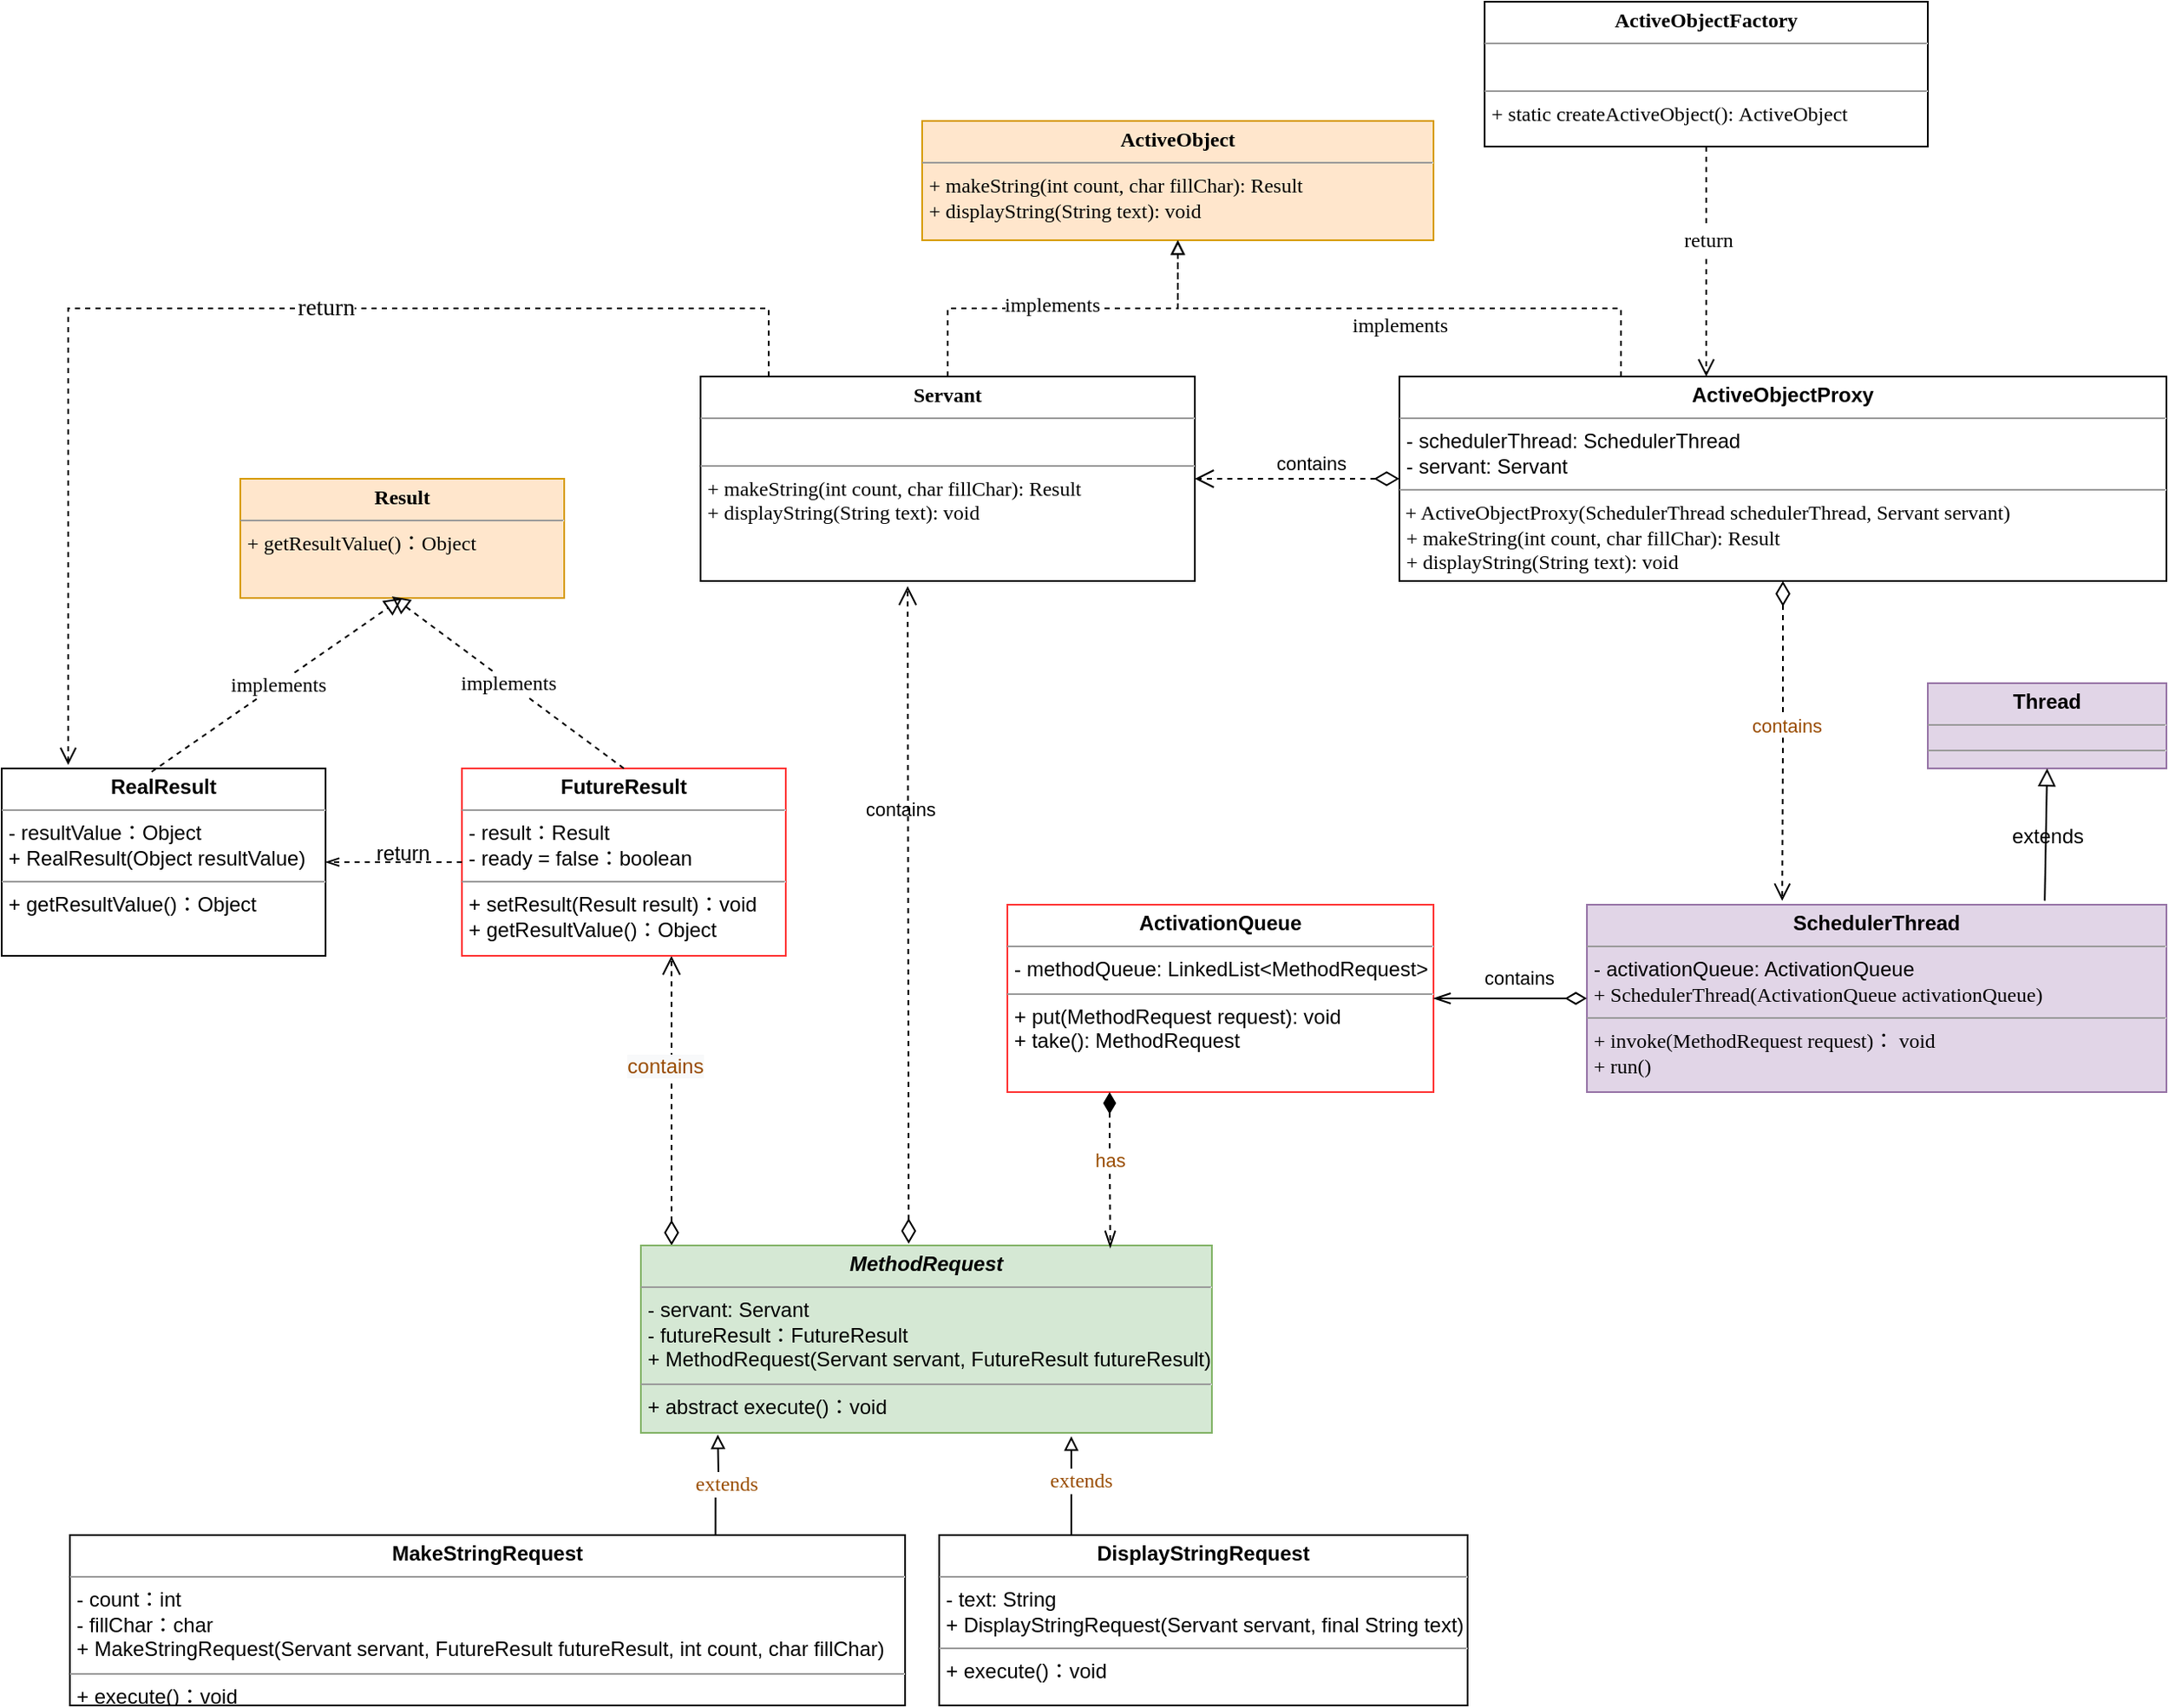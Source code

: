 <mxfile version="16.1.2" type="device"><diagram name="Page-1" id="6133507b-19e7-1e82-6fc7-422aa6c4b21f"><mxGraphModel dx="3073" dy="1018" grid="1" gridSize="10" guides="1" tooltips="1" connect="1" arrows="1" fold="1" page="1" pageScale="1" pageWidth="1400" pageHeight="850" background="none" math="0" shadow="0"><root><mxCell id="0"/><mxCell id="1" parent="0"/><mxCell id="DWbw6lZQ6ep8wTIyr9Xl-5" value="&lt;p style=&quot;margin: 0px ; margin-top: 4px ; text-align: center&quot;&gt;&lt;b&gt;ActiveObject&lt;/b&gt;&lt;br&gt;&lt;/p&gt;&lt;hr size=&quot;1&quot;&gt;&lt;p style=&quot;margin: 0px ; margin-left: 4px&quot;&gt;+ makeString(int count, char fillChar):&amp;nbsp;Result&lt;br&gt;+ displayString(String text): void&lt;/p&gt;" style="verticalAlign=top;align=left;overflow=fill;fontSize=12;fontFamily=Verdana;html=1;fillColor=#ffe6cc;strokeColor=#d79b00;" parent="1" vertex="1"><mxGeometry x="260" y="110" width="300" height="70" as="geometry"/></mxCell><mxCell id="kAMOeX53Jjey9hlCXB79-5" style="edgeStyle=orthogonalEdgeStyle;rounded=0;orthogonalLoop=1;jettySize=auto;html=1;entryX=0.5;entryY=1;entryDx=0;entryDy=0;dashed=1;endArrow=block;endFill=0;" parent="1" source="DWbw6lZQ6ep8wTIyr9Xl-11" target="DWbw6lZQ6ep8wTIyr9Xl-5" edge="1"><mxGeometry relative="1" as="geometry"/></mxCell><mxCell id="kAMOeX53Jjey9hlCXB79-68" value="implements" style="edgeLabel;html=1;align=center;verticalAlign=middle;resizable=0;points=[];fontSize=12;fontFamily=Verdana;" parent="kAMOeX53Jjey9hlCXB79-5" vertex="1" connectable="0"><mxGeometry x="0.36" y="2" relative="1" as="geometry"><mxPoint x="-45" as="offset"/></mxGeometry></mxCell><mxCell id="kAMOeX53Jjey9hlCXB79-122" style="edgeStyle=orthogonalEdgeStyle;rounded=0;orthogonalLoop=1;jettySize=auto;html=1;dashed=1;fontFamily=Verdana;fontSize=12;startArrow=none;startFill=0;endArrow=open;endFill=0;startSize=10;endSize=8;" parent="1" source="DWbw6lZQ6ep8wTIyr9Xl-11" edge="1"><mxGeometry relative="1" as="geometry"><mxPoint x="-241" y="488" as="targetPoint"/><Array as="points"><mxPoint x="170" y="220"/><mxPoint x="-241" y="220"/></Array></mxGeometry></mxCell><mxCell id="kAMOeX53Jjey9hlCXB79-123" value="return" style="edgeLabel;html=1;align=center;verticalAlign=middle;resizable=0;points=[];fontSize=14;fontFamily=Verdana;" parent="kAMOeX53Jjey9hlCXB79-122" vertex="1" connectable="0"><mxGeometry x="-0.127" y="4" relative="1" as="geometry"><mxPoint x="14" y="-4" as="offset"/></mxGeometry></mxCell><mxCell id="DWbw6lZQ6ep8wTIyr9Xl-11" value="&lt;p style=&quot;margin: 0px ; margin-top: 4px ; text-align: center&quot;&gt;&lt;b&gt;Servant&lt;/b&gt;&lt;/p&gt;&lt;hr size=&quot;1&quot;&gt;&lt;br&gt;&lt;hr size=&quot;1&quot;&gt;&lt;p style=&quot;margin: 0px ; margin-left: 4px&quot;&gt;+ makeString(int count, char fillChar):&amp;nbsp;Result&lt;br&gt;+ displayString(String text): void&lt;/p&gt;" style="verticalAlign=top;align=left;overflow=fill;fontSize=12;fontFamily=Verdana;html=1;" parent="1" vertex="1"><mxGeometry x="130" y="260" width="290" height="120" as="geometry"/></mxCell><mxCell id="kAMOeX53Jjey9hlCXB79-7" style="edgeStyle=orthogonalEdgeStyle;rounded=0;orthogonalLoop=1;jettySize=auto;html=1;entryX=0.5;entryY=1;entryDx=0;entryDy=0;dashed=1;startArrow=none;startFill=0;endArrow=block;endFill=0;" parent="1" source="kAMOeX53Jjey9hlCXB79-4" target="DWbw6lZQ6ep8wTIyr9Xl-5" edge="1"><mxGeometry relative="1" as="geometry"><Array as="points"><mxPoint x="670" y="220"/><mxPoint x="410" y="220"/></Array></mxGeometry></mxCell><mxCell id="kAMOeX53Jjey9hlCXB79-4" value="&lt;p style=&quot;margin: 0px ; margin-top: 4px ; text-align: center&quot;&gt;&lt;b&gt;ActiveObjectProxy&lt;br&gt;&lt;/b&gt;&lt;/p&gt;&lt;hr size=&quot;1&quot;&gt;&lt;p style=&quot;margin: 0px ; margin-left: 4px&quot;&gt;- schedulerThread:&amp;nbsp;SchedulerThread&lt;/p&gt;&lt;p style=&quot;margin: 0px ; margin-left: 4px&quot;&gt;-&amp;nbsp;servant:&amp;nbsp;Servant&lt;/p&gt;&lt;hr size=&quot;1&quot;&gt;&lt;p style=&quot;margin: 0px ; margin-left: 4px&quot;&gt;&lt;/p&gt;&amp;nbsp;&lt;font face=&quot;Verdana&quot;&gt;+ ActiveObjectProxy(SchedulerThread schedulerThread, Servant servant)&lt;br&gt;&lt;/font&gt;&lt;p style=&quot;margin: 0px ; margin-left: 4px&quot;&gt;&lt;font face=&quot;Verdana&quot;&gt;+ makeString(int count, char fillChar):&amp;nbsp;Result&lt;br&gt;+ displayString(String text): void&lt;/font&gt;&lt;br&gt;&lt;/p&gt;&lt;p style=&quot;margin: 0px ; margin-left: 4px&quot;&gt;&lt;font face=&quot;Verdana&quot;&gt;&lt;br&gt;&lt;/font&gt;&lt;/p&gt;" style="verticalAlign=top;align=left;overflow=fill;fontSize=12;fontFamily=Helvetica;html=1;" parent="1" vertex="1"><mxGeometry x="540" y="260" width="450" height="120" as="geometry"/></mxCell><mxCell id="kAMOeX53Jjey9hlCXB79-11" value="contains" style="endArrow=open;html=1;endSize=9;startArrow=diamondThin;startSize=12;startFill=0;edgeStyle=orthogonalEdgeStyle;align=left;verticalAlign=bottom;rounded=0;dashed=1;" parent="1" target="DWbw6lZQ6ep8wTIyr9Xl-11" edge="1"><mxGeometry x="0.231" relative="1" as="geometry"><mxPoint x="540" y="320" as="sourcePoint"/><mxPoint x="690" y="319.5" as="targetPoint"/><Array as="points"><mxPoint x="480" y="320"/><mxPoint x="480" y="320"/></Array><mxPoint as="offset"/></mxGeometry></mxCell><mxCell id="kAMOeX53Jjey9hlCXB79-130" value="" style="edgeStyle=orthogonalEdgeStyle;rounded=0;orthogonalLoop=1;jettySize=auto;html=1;fontFamily=Verdana;fontSize=12;startArrow=none;startFill=0;endArrow=open;endFill=0;startSize=10;endSize=8;dashed=1;" parent="1" source="kAMOeX53Jjey9hlCXB79-46" edge="1"><mxGeometry relative="1" as="geometry"><mxPoint x="720" y="260" as="targetPoint"/></mxGeometry></mxCell><mxCell id="kAMOeX53Jjey9hlCXB79-131" value="return" style="edgeLabel;html=1;align=center;verticalAlign=middle;resizable=0;points=[];fontSize=12;fontFamily=Verdana;" parent="kAMOeX53Jjey9hlCXB79-130" vertex="1" connectable="0"><mxGeometry x="0.395" relative="1" as="geometry"><mxPoint y="-39" as="offset"/></mxGeometry></mxCell><mxCell id="kAMOeX53Jjey9hlCXB79-46" value="&lt;p style=&quot;margin: 0px ; margin-top: 4px ; text-align: center&quot;&gt;&lt;b&gt;ActiveObjectFactory&lt;/b&gt;&lt;/p&gt;&lt;hr size=&quot;1&quot;&gt;&lt;br&gt;&lt;hr size=&quot;1&quot;&gt;&lt;p style=&quot;margin: 0px ; margin-left: 4px&quot;&gt;+ static createActiveObject():&amp;nbsp;ActiveObject&lt;br&gt;&lt;/p&gt;" style="verticalAlign=top;align=left;overflow=fill;fontSize=12;fontFamily=Verdana;html=1;" parent="1" vertex="1"><mxGeometry x="590" y="40" width="260" height="85" as="geometry"/></mxCell><mxCell id="kAMOeX53Jjey9hlCXB79-54" value="&lt;p style=&quot;margin: 0px ; margin-top: 4px ; text-align: center&quot;&gt;&lt;b&gt;Thread&lt;/b&gt;&lt;/p&gt;&lt;hr size=&quot;1&quot;&gt;&lt;div style=&quot;height: 2px&quot;&gt;&lt;/div&gt;&lt;div style=&quot;height: 2px&quot;&gt;&lt;hr size=&quot;1&quot;&gt;&lt;br&gt;&lt;/div&gt;" style="verticalAlign=top;align=left;overflow=fill;fontSize=12;fontFamily=Helvetica;html=1;fillColor=#e1d5e7;strokeColor=#9673a6;" parent="1" vertex="1"><mxGeometry x="850" y="440" width="140" height="50" as="geometry"/></mxCell><mxCell id="kAMOeX53Jjey9hlCXB79-61" value="&lt;font color=&quot;#994c00&quot;&gt;contains&lt;/font&gt;" style="endArrow=open;html=1;endSize=8;startArrow=diamondThin;startSize=12;startFill=0;edgeStyle=orthogonalEdgeStyle;align=left;verticalAlign=bottom;rounded=0;dashed=1;entryX=0.337;entryY=-0.021;entryDx=0;entryDy=0;entryPerimeter=0;" parent="1" source="kAMOeX53Jjey9hlCXB79-4" target="kAMOeX53Jjey9hlCXB79-105" edge="1"><mxGeometry x="-0.002" y="-20" relative="1" as="geometry"><mxPoint x="740" y="400" as="sourcePoint"/><mxPoint x="740" y="550" as="targetPoint"/><Array as="points"/><mxPoint as="offset"/></mxGeometry></mxCell><mxCell id="kAMOeX53Jjey9hlCXB79-69" value="implements" style="edgeLabel;html=1;align=center;verticalAlign=middle;resizable=0;points=[];fontSize=12;fontFamily=Verdana;" parent="1" vertex="1" connectable="0"><mxGeometry x="540" y="230" as="geometry"/></mxCell><mxCell id="kAMOeX53Jjey9hlCXB79-74" value="&lt;p style=&quot;margin: 0px ; margin-top: 4px ; text-align: center&quot;&gt;&lt;b&gt;ActivationQueue&lt;/b&gt;&lt;br&gt;&lt;/p&gt;&lt;hr size=&quot;1&quot;&gt;&lt;p style=&quot;margin: 0px ; margin-left: 4px&quot;&gt;- methodQueue: LinkedList&amp;lt;MethodRequest&amp;gt;&lt;/p&gt;&lt;hr size=&quot;1&quot;&gt;&lt;p style=&quot;margin: 0px ; margin-left: 4px&quot;&gt;+ put(MethodRequest request): void&lt;/p&gt;&lt;p style=&quot;margin: 0px 0px 0px 4px&quot;&gt;+ take():&amp;nbsp;MethodRequest&lt;/p&gt;" style="verticalAlign=top;align=left;overflow=fill;fontSize=12;fontFamily=Helvetica;html=1;strokeColor=#FF3333;" parent="1" vertex="1"><mxGeometry x="310" y="570" width="250" height="110" as="geometry"/></mxCell><mxCell id="ebF2E2E3S76gGAmd3ldB-8" style="edgeStyle=orthogonalEdgeStyle;rounded=0;orthogonalLoop=1;jettySize=auto;html=1;entryX=0.647;entryY=1;entryDx=0;entryDy=0;entryPerimeter=0;dashed=1;endArrow=open;endFill=0;startArrow=diamondThin;startFill=0;endSize=9;startSize=12;" parent="1" source="kAMOeX53Jjey9hlCXB79-77" target="kAMOeX53Jjey9hlCXB79-114" edge="1"><mxGeometry relative="1" as="geometry"><Array as="points"><mxPoint x="113" y="650"/><mxPoint x="113" y="650"/></Array></mxGeometry></mxCell><mxCell id="y3ieK6kWa8vHmbZLya2x-10" value="&lt;span style=&quot;font-size: 12px ; background-color: rgb(248 , 249 , 250)&quot;&gt;contains&lt;br&gt;&lt;/span&gt;" style="edgeLabel;html=1;align=center;verticalAlign=middle;resizable=0;points=[];fontColor=#994C00;" vertex="1" connectable="0" parent="ebF2E2E3S76gGAmd3ldB-8"><mxGeometry x="0.243" y="4" relative="1" as="geometry"><mxPoint as="offset"/></mxGeometry></mxCell><mxCell id="kAMOeX53Jjey9hlCXB79-77" value="&lt;p style=&quot;margin: 0px ; margin-top: 4px ; text-align: center&quot;&gt;&lt;b&gt;&lt;i&gt;MethodRequest&lt;/i&gt;&lt;/b&gt;&lt;br&gt;&lt;/p&gt;&lt;hr size=&quot;1&quot;&gt;&lt;p style=&quot;margin: 0px ; margin-left: 4px&quot;&gt;- servant:&amp;nbsp;Servant&lt;/p&gt;&lt;p style=&quot;margin: 0px ; margin-left: 4px&quot;&gt;-&amp;nbsp;futureResult：FutureResult&lt;/p&gt;&lt;p style=&quot;margin: 0px 0px 0px 4px&quot;&gt;+&amp;nbsp;MethodRequest(Servant servant, FutureResult futureResult)&lt;/p&gt;&lt;hr size=&quot;1&quot;&gt;&lt;p style=&quot;margin: 0px ; margin-left: 4px&quot;&gt;&lt;span&gt;+&amp;nbsp;abstract execute()：void&amp;nbsp;&lt;/span&gt;&lt;br&gt;&lt;/p&gt;" style="verticalAlign=top;align=left;overflow=fill;fontSize=12;fontFamily=Helvetica;html=1;fillColor=#d5e8d4;strokeColor=#82b366;" parent="1" vertex="1"><mxGeometry x="95" y="770" width="335" height="110" as="geometry"/></mxCell><mxCell id="kAMOeX53Jjey9hlCXB79-100" style="edgeStyle=orthogonalEdgeStyle;rounded=0;orthogonalLoop=1;jettySize=auto;html=1;fontFamily=Verdana;fontSize=12;startArrow=none;startFill=0;endArrow=block;endFill=0;entryX=0.272;entryY=1.009;entryDx=0;entryDy=0;entryPerimeter=0;exitX=0.773;exitY=0.009;exitDx=0;exitDy=0;exitPerimeter=0;fontColor=#994C00;" parent="1" source="kAMOeX53Jjey9hlCXB79-83" edge="1"><mxGeometry relative="1" as="geometry"><mxPoint x="140.12" y="880.99" as="targetPoint"/><Array as="points"/><mxPoint x="140" y="980" as="sourcePoint"/></mxGeometry></mxCell><mxCell id="kAMOeX53Jjey9hlCXB79-106" value="extends" style="edgeLabel;html=1;align=center;verticalAlign=middle;resizable=0;points=[];fontSize=12;fontFamily=Verdana;fontColor=#994C00;" parent="kAMOeX53Jjey9hlCXB79-100" vertex="1" connectable="0"><mxGeometry x="0.114" y="-4" relative="1" as="geometry"><mxPoint y="2" as="offset"/></mxGeometry></mxCell><mxCell id="kAMOeX53Jjey9hlCXB79-83" value="&lt;p style=&quot;margin: 0px ; margin-top: 4px ; text-align: center&quot;&gt;&lt;b&gt;MakeStringRequest&lt;/b&gt;&lt;br&gt;&lt;/p&gt;&lt;hr size=&quot;1&quot;&gt;&lt;p style=&quot;margin: 0px ; margin-left: 4px&quot;&gt;- count：int&lt;/p&gt;&lt;p style=&quot;margin: 0px ; margin-left: 4px&quot;&gt;-&amp;nbsp;fillChar：char&lt;/p&gt;&lt;p style=&quot;margin: 0px 0px 0px 4px&quot;&gt;+&amp;nbsp;MakeStringRequest(Servant servant, FutureResult futureResult, int count, char fillChar)&lt;/p&gt;&lt;hr size=&quot;1&quot;&gt;&lt;p style=&quot;margin: 0px ; margin-left: 4px&quot;&gt;&lt;span&gt;+&amp;nbsp;execute()：void&lt;/span&gt;&lt;br&gt;&lt;/p&gt;" style="verticalAlign=top;align=left;overflow=fill;fontSize=12;fontFamily=Helvetica;html=1;" parent="1" vertex="1"><mxGeometry x="-240" y="940" width="490" height="100" as="geometry"/></mxCell><mxCell id="kAMOeX53Jjey9hlCXB79-84" value="&lt;p style=&quot;margin: 0px ; margin-top: 4px ; text-align: center&quot;&gt;&lt;b&gt;DisplayStringRequest&lt;/b&gt;&lt;br&gt;&lt;/p&gt;&lt;hr size=&quot;1&quot;&gt;&lt;p style=&quot;margin: 0px ; margin-left: 4px&quot;&gt;- text:&amp;nbsp;String&lt;br&gt;&lt;/p&gt;&lt;p style=&quot;margin: 0px 0px 0px 4px&quot;&gt;+&amp;nbsp;DisplayStringRequest(Servant servant, final String text)&lt;/p&gt;&lt;hr size=&quot;1&quot;&gt;&lt;p style=&quot;margin: 0px ; margin-left: 4px&quot;&gt;&lt;span&gt;+&amp;nbsp;execute()：void&lt;/span&gt;&lt;br&gt;&lt;/p&gt;" style="verticalAlign=top;align=left;overflow=fill;fontSize=12;fontFamily=Helvetica;html=1;" parent="1" vertex="1"><mxGeometry x="270" y="940" width="310" height="100" as="geometry"/></mxCell><mxCell id="kAMOeX53Jjey9hlCXB79-105" value="&lt;p style=&quot;margin: 0px ; margin-top: 4px ; text-align: center&quot;&gt;&lt;b&gt;SchedulerThread&lt;/b&gt;&lt;br&gt;&lt;/p&gt;&lt;hr size=&quot;1&quot;&gt;&lt;p style=&quot;margin: 0px ; margin-left: 4px&quot;&gt;-&lt;span&gt;&amp;nbsp;activationQueue: ActivationQueue&amp;nbsp;&lt;/span&gt;&lt;/p&gt;&lt;p style=&quot;margin: 0px ; margin-left: 4px&quot;&gt;&lt;font face=&quot;Verdana&quot;&gt;+ SchedulerThread(ActivationQueue activationQueue)&lt;/font&gt;&lt;/p&gt;&lt;hr size=&quot;1&quot;&gt;&lt;p style=&quot;margin: 0px ; margin-left: 4px&quot;&gt;&lt;/p&gt;&lt;p style=&quot;margin: 0px ; margin-left: 4px&quot;&gt;&lt;font face=&quot;Verdana&quot;&gt;+ invoke(MethodRequest request)：&amp;nbsp;void&lt;/font&gt;&lt;/p&gt;&lt;p style=&quot;margin: 0px ; margin-left: 4px&quot;&gt;&lt;font face=&quot;Verdana&quot;&gt;+ run()&lt;/font&gt;&lt;/p&gt;&lt;p style=&quot;margin: 0px ; margin-left: 4px&quot;&gt;&lt;font face=&quot;Verdana&quot;&gt;&lt;br&gt;&lt;/font&gt;&lt;/p&gt;&lt;p style=&quot;margin: 0px ; margin-left: 4px&quot;&gt;&lt;font face=&quot;Verdana&quot;&gt;&lt;br&gt;&lt;/font&gt;&lt;/p&gt;" style="verticalAlign=top;align=left;overflow=fill;fontSize=12;fontFamily=Helvetica;html=1;fillColor=#e1d5e7;strokeColor=#9673a6;" parent="1" vertex="1"><mxGeometry x="650" y="570" width="340" height="110" as="geometry"/></mxCell><mxCell id="kAMOeX53Jjey9hlCXB79-114" value="&lt;p style=&quot;margin: 0px ; margin-top: 4px ; text-align: center&quot;&gt;&lt;b&gt;FutureResult&lt;/b&gt;&lt;br&gt;&lt;/p&gt;&lt;hr size=&quot;1&quot;&gt;&lt;p style=&quot;margin: 0px ; margin-left: 4px&quot;&gt;-&amp;nbsp;result：Result&lt;br&gt;-&amp;nbsp;ready = false：boolean&lt;/p&gt;&lt;hr size=&quot;1&quot;&gt;&lt;p style=&quot;margin: 0px ; margin-left: 4px&quot;&gt;+&amp;nbsp;setResult(Result result)：void&lt;/p&gt;&lt;p style=&quot;margin: 0px 0px 0px 4px&quot;&gt;+&amp;nbsp;getResultValue()：Object&lt;/p&gt;" style="verticalAlign=top;align=left;overflow=fill;fontSize=12;fontFamily=Helvetica;html=1;strokeColor=#FF3333;" parent="1" vertex="1"><mxGeometry x="-10" y="490" width="190" height="110" as="geometry"/></mxCell><mxCell id="kAMOeX53Jjey9hlCXB79-115" value="&lt;p style=&quot;margin: 0px ; margin-top: 4px ; text-align: center&quot;&gt;&lt;b&gt;Result&lt;/b&gt;&lt;br&gt;&lt;/p&gt;&lt;hr size=&quot;1&quot;&gt;&lt;p style=&quot;margin: 0px ; margin-left: 4px&quot;&gt;+&amp;nbsp;getResultValue()：Object&lt;/p&gt;" style="verticalAlign=top;align=left;overflow=fill;fontSize=12;fontFamily=Verdana;html=1;fillColor=#ffe6cc;strokeColor=#d79b00;" parent="1" vertex="1"><mxGeometry x="-140" y="320" width="190" height="70" as="geometry"/></mxCell><mxCell id="kAMOeX53Jjey9hlCXB79-118" value="implements" style="endArrow=block;endSize=8;endFill=0;html=1;rounded=0;dashed=1;fontFamily=Verdana;fontSize=12;entryX=0.468;entryY=0.986;entryDx=0;entryDy=0;entryPerimeter=0;exitX=0.5;exitY=0;exitDx=0;exitDy=0;" parent="1" source="kAMOeX53Jjey9hlCXB79-114" target="kAMOeX53Jjey9hlCXB79-115" edge="1"><mxGeometry width="160" relative="1" as="geometry"><mxPoint x="80" y="485" as="sourcePoint"/><mxPoint x="20" y="455" as="targetPoint"/><mxPoint as="offset"/></mxGeometry></mxCell><mxCell id="kAMOeX53Jjey9hlCXB79-120" value="&lt;p style=&quot;margin: 0px ; margin-top: 4px ; text-align: center&quot;&gt;&lt;b&gt;RealResult&lt;/b&gt;&lt;br&gt;&lt;/p&gt;&lt;hr size=&quot;1&quot;&gt;&lt;p style=&quot;margin: 0px ; margin-left: 4px&quot;&gt;-&amp;nbsp;resultValue：Object&lt;/p&gt;&lt;p style=&quot;margin: 0px 0px 0px 4px&quot;&gt;+&amp;nbsp;RealResult(Object resultValue)&lt;/p&gt;&lt;hr size=&quot;1&quot;&gt;&lt;p style=&quot;margin: 0px ; margin-left: 4px&quot;&gt;&lt;span&gt;+&amp;nbsp;getResultValue()：Object&lt;/span&gt;&lt;br&gt;&lt;/p&gt;" style="verticalAlign=top;align=left;overflow=fill;fontSize=12;fontFamily=Helvetica;html=1;" parent="1" vertex="1"><mxGeometry x="-280" y="490" width="190" height="110" as="geometry"/></mxCell><mxCell id="kAMOeX53Jjey9hlCXB79-121" value="implements" style="endArrow=block;endSize=8;endFill=0;html=1;rounded=0;dashed=1;fontFamily=Verdana;fontSize=12;entryX=0.5;entryY=1;entryDx=0;entryDy=0;exitX=0.463;exitY=0.018;exitDx=0;exitDy=0;exitPerimeter=0;" parent="1" source="kAMOeX53Jjey9hlCXB79-120" target="kAMOeX53Jjey9hlCXB79-115" edge="1"><mxGeometry width="160" relative="1" as="geometry"><mxPoint x="-200" y="470.98" as="sourcePoint"/><mxPoint x="-71.08" y="390" as="targetPoint"/><mxPoint as="offset"/></mxGeometry></mxCell><mxCell id="kAMOeX53Jjey9hlCXB79-174" value="" style="group" parent="1" vertex="1" connectable="0"><mxGeometry x="455" y="800" width="30" height="20" as="geometry"/></mxCell><mxCell id="kAMOeX53Jjey9hlCXB79-172" style="edgeStyle=none;rounded=0;orthogonalLoop=1;jettySize=auto;html=1;entryX=0.822;entryY=0.013;entryDx=0;entryDy=0;dashed=1;fontFamily=Verdana;fontSize=10;startArrow=diamondThin;startFill=1;endArrow=openThin;endFill=0;startSize=10;endSize=8;entryPerimeter=0;" parent="kAMOeX53Jjey9hlCXB79-174" target="kAMOeX53Jjey9hlCXB79-77" edge="1"><mxGeometry relative="1" as="geometry"><mxPoint x="-85" y="-120" as="sourcePoint"/><Array as="points"><mxPoint x="-85" y="-90"/></Array></mxGeometry></mxCell><mxCell id="y3ieK6kWa8vHmbZLya2x-5" value="has" style="edgeLabel;html=1;align=center;verticalAlign=middle;resizable=0;points=[];fontColor=#994C00;" vertex="1" connectable="0" parent="kAMOeX53Jjey9hlCXB79-172"><mxGeometry x="-0.133" relative="1" as="geometry"><mxPoint as="offset"/></mxGeometry></mxCell><mxCell id="LAgDdQS4EzlVCC9RCXSI-4" value="" style="group;rotation=90;" parent="1" vertex="1" connectable="0"><mxGeometry x="580" y="640" width="60" height="20" as="geometry"/></mxCell><mxCell id="kAMOeX53Jjey9hlCXB79-161" style="edgeStyle=orthogonalEdgeStyle;rounded=0;orthogonalLoop=1;jettySize=auto;html=1;entryX=1;entryY=0.5;entryDx=0;entryDy=0;fontFamily=Verdana;fontSize=10;startArrow=diamondThin;startFill=0;endArrow=openThin;endFill=0;startSize=10;endSize=8;" parent="LAgDdQS4EzlVCC9RCXSI-4" source="kAMOeX53Jjey9hlCXB79-105" target="kAMOeX53Jjey9hlCXB79-74" edge="1"><mxGeometry relative="1" as="geometry"/></mxCell><mxCell id="LAgDdQS4EzlVCC9RCXSI-15" value="" style="group" parent="1" vertex="1" connectable="0"><mxGeometry x="225" y="500" width="40" height="30" as="geometry"/></mxCell><mxCell id="kAMOeX53Jjey9hlCXB79-171" value="" style="group" parent="LAgDdQS4EzlVCC9RCXSI-15" vertex="1" connectable="0"><mxGeometry width="40" height="30" as="geometry"/></mxCell><mxCell id="kAMOeX53Jjey9hlCXB79-167" value="&lt;span style=&quot;color: rgb(0, 0, 0); font-family: helvetica; font-size: 11px; font-style: normal; font-weight: 400; letter-spacing: normal; text-align: left; text-indent: 0px; text-transform: none; word-spacing: 0px; background-color: rgb(255, 255, 255); display: inline; float: none;&quot;&gt;contains&lt;/span&gt;" style="text;whiteSpace=wrap;html=1;fontSize=12;fontFamily=Verdana;" parent="kAMOeX53Jjey9hlCXB79-171" vertex="1"><mxGeometry width="40" height="30" as="geometry"/></mxCell><mxCell id="kAMOeX53Jjey9hlCXB79-113" value="" style="endArrow=open;html=1;endSize=9;startArrow=diamondThin;startSize=12;startFill=0;align=left;verticalAlign=bottom;rounded=0;dashed=1;entryX=0.419;entryY=1.025;entryDx=0;entryDy=0;entryPerimeter=0;exitX=0.469;exitY=-0.009;exitDx=0;exitDy=0;exitPerimeter=0;" parent="LAgDdQS4EzlVCC9RCXSI-15" source="kAMOeX53Jjey9hlCXB79-77" target="DWbw6lZQ6ep8wTIyr9Xl-11" edge="1"><mxGeometry x="0.097" y="-19" relative="1" as="geometry"><mxPoint x="27" y="190" as="sourcePoint"/><mxPoint x="-35" y="-40" as="targetPoint"/><mxPoint as="offset"/></mxGeometry></mxCell><mxCell id="LAgDdQS4EzlVCC9RCXSI-16" value="" style="group" parent="1" vertex="1" connectable="0"><mxGeometry x="348" y="881.998" width="5.0" height="26" as="geometry"/></mxCell><mxCell id="kAMOeX53Jjey9hlCXB79-101" style="edgeStyle=orthogonalEdgeStyle;rounded=0;orthogonalLoop=1;jettySize=auto;html=1;fontFamily=Verdana;fontSize=12;startArrow=none;startFill=0;endArrow=block;endFill=0;exitX=0.25;exitY=0;exitDx=0;exitDy=0;" parent="LAgDdQS4EzlVCC9RCXSI-16" source="kAMOeX53Jjey9hlCXB79-84" edge="1"><mxGeometry relative="1" as="geometry"><mxPoint x="31" y="78.002" as="sourcePoint"/><mxPoint y="0.002" as="targetPoint"/><Array as="points"><mxPoint/></Array></mxGeometry></mxCell><mxCell id="LAgDdQS4EzlVCC9RCXSI-12" value="extends" style="edgeLabel;html=1;align=center;verticalAlign=middle;resizable=0;points=[];fontSize=12;fontFamily=Verdana;fontColor=#994C00;" parent="LAgDdQS4EzlVCC9RCXSI-16" vertex="1" connectable="0"><mxGeometry x="-8.0" y="28" as="geometry"><mxPoint x="13" y="-2" as="offset"/></mxGeometry></mxCell><mxCell id="ebF2E2E3S76gGAmd3ldB-7" value="" style="group" parent="1" vertex="1" connectable="0"><mxGeometry x="-70" y="530" width="50" height="20" as="geometry"/></mxCell><mxCell id="ebF2E2E3S76gGAmd3ldB-3" style="edgeStyle=orthogonalEdgeStyle;rounded=0;orthogonalLoop=1;jettySize=auto;html=1;entryX=1;entryY=0.5;entryDx=0;entryDy=0;endArrow=openThin;endFill=0;dashed=1;" parent="ebF2E2E3S76gGAmd3ldB-7" source="kAMOeX53Jjey9hlCXB79-114" target="kAMOeX53Jjey9hlCXB79-120" edge="1"><mxGeometry relative="1" as="geometry"/></mxCell><mxCell id="ebF2E2E3S76gGAmd3ldB-4" value="return" style="text;html=1;align=center;verticalAlign=middle;resizable=0;points=[];autosize=1;strokeColor=none;fillColor=none;" parent="ebF2E2E3S76gGAmd3ldB-7" vertex="1"><mxGeometry width="50" height="20" as="geometry"/></mxCell><mxCell id="kAMOeX53Jjey9hlCXB79-153" style="rounded=0;orthogonalLoop=1;jettySize=auto;html=1;entryX=0.5;entryY=1;entryDx=0;entryDy=0;fontFamily=Verdana;fontSize=16;startArrow=none;startFill=0;endArrow=block;endFill=0;startSize=10;endSize=8;exitX=0.79;exitY=-0.021;exitDx=0;exitDy=0;exitPerimeter=0;" parent="1" source="kAMOeX53Jjey9hlCXB79-105" target="kAMOeX53Jjey9hlCXB79-54" edge="1"><mxGeometry relative="1" as="geometry"><mxPoint x="740" y="550" as="sourcePoint"/></mxGeometry></mxCell><mxCell id="kAMOeX53Jjey9hlCXB79-163" value="&lt;span style=&quot;font-family: &amp;#34;helvetica&amp;#34; ; font-size: 11px ; text-align: left ; background-color: rgb(255 , 255 , 255)&quot;&gt;contains&lt;br&gt;&lt;br&gt;&lt;/span&gt;" style="text;html=1;align=center;verticalAlign=middle;resizable=0;points=[];autosize=1;strokeColor=none;fillColor=none;fontSize=10;fontFamily=Verdana;" parent="1" vertex="1"><mxGeometry x="580" y="605" width="60" height="30" as="geometry"/></mxCell><mxCell id="y3ieK6kWa8vHmbZLya2x-8" value="extends" style="text;html=1;align=center;verticalAlign=middle;resizable=0;points=[];autosize=1;strokeColor=none;fillColor=none;" vertex="1" parent="1"><mxGeometry x="890" y="520" width="60" height="20" as="geometry"/></mxCell></root></mxGraphModel></diagram></mxfile>